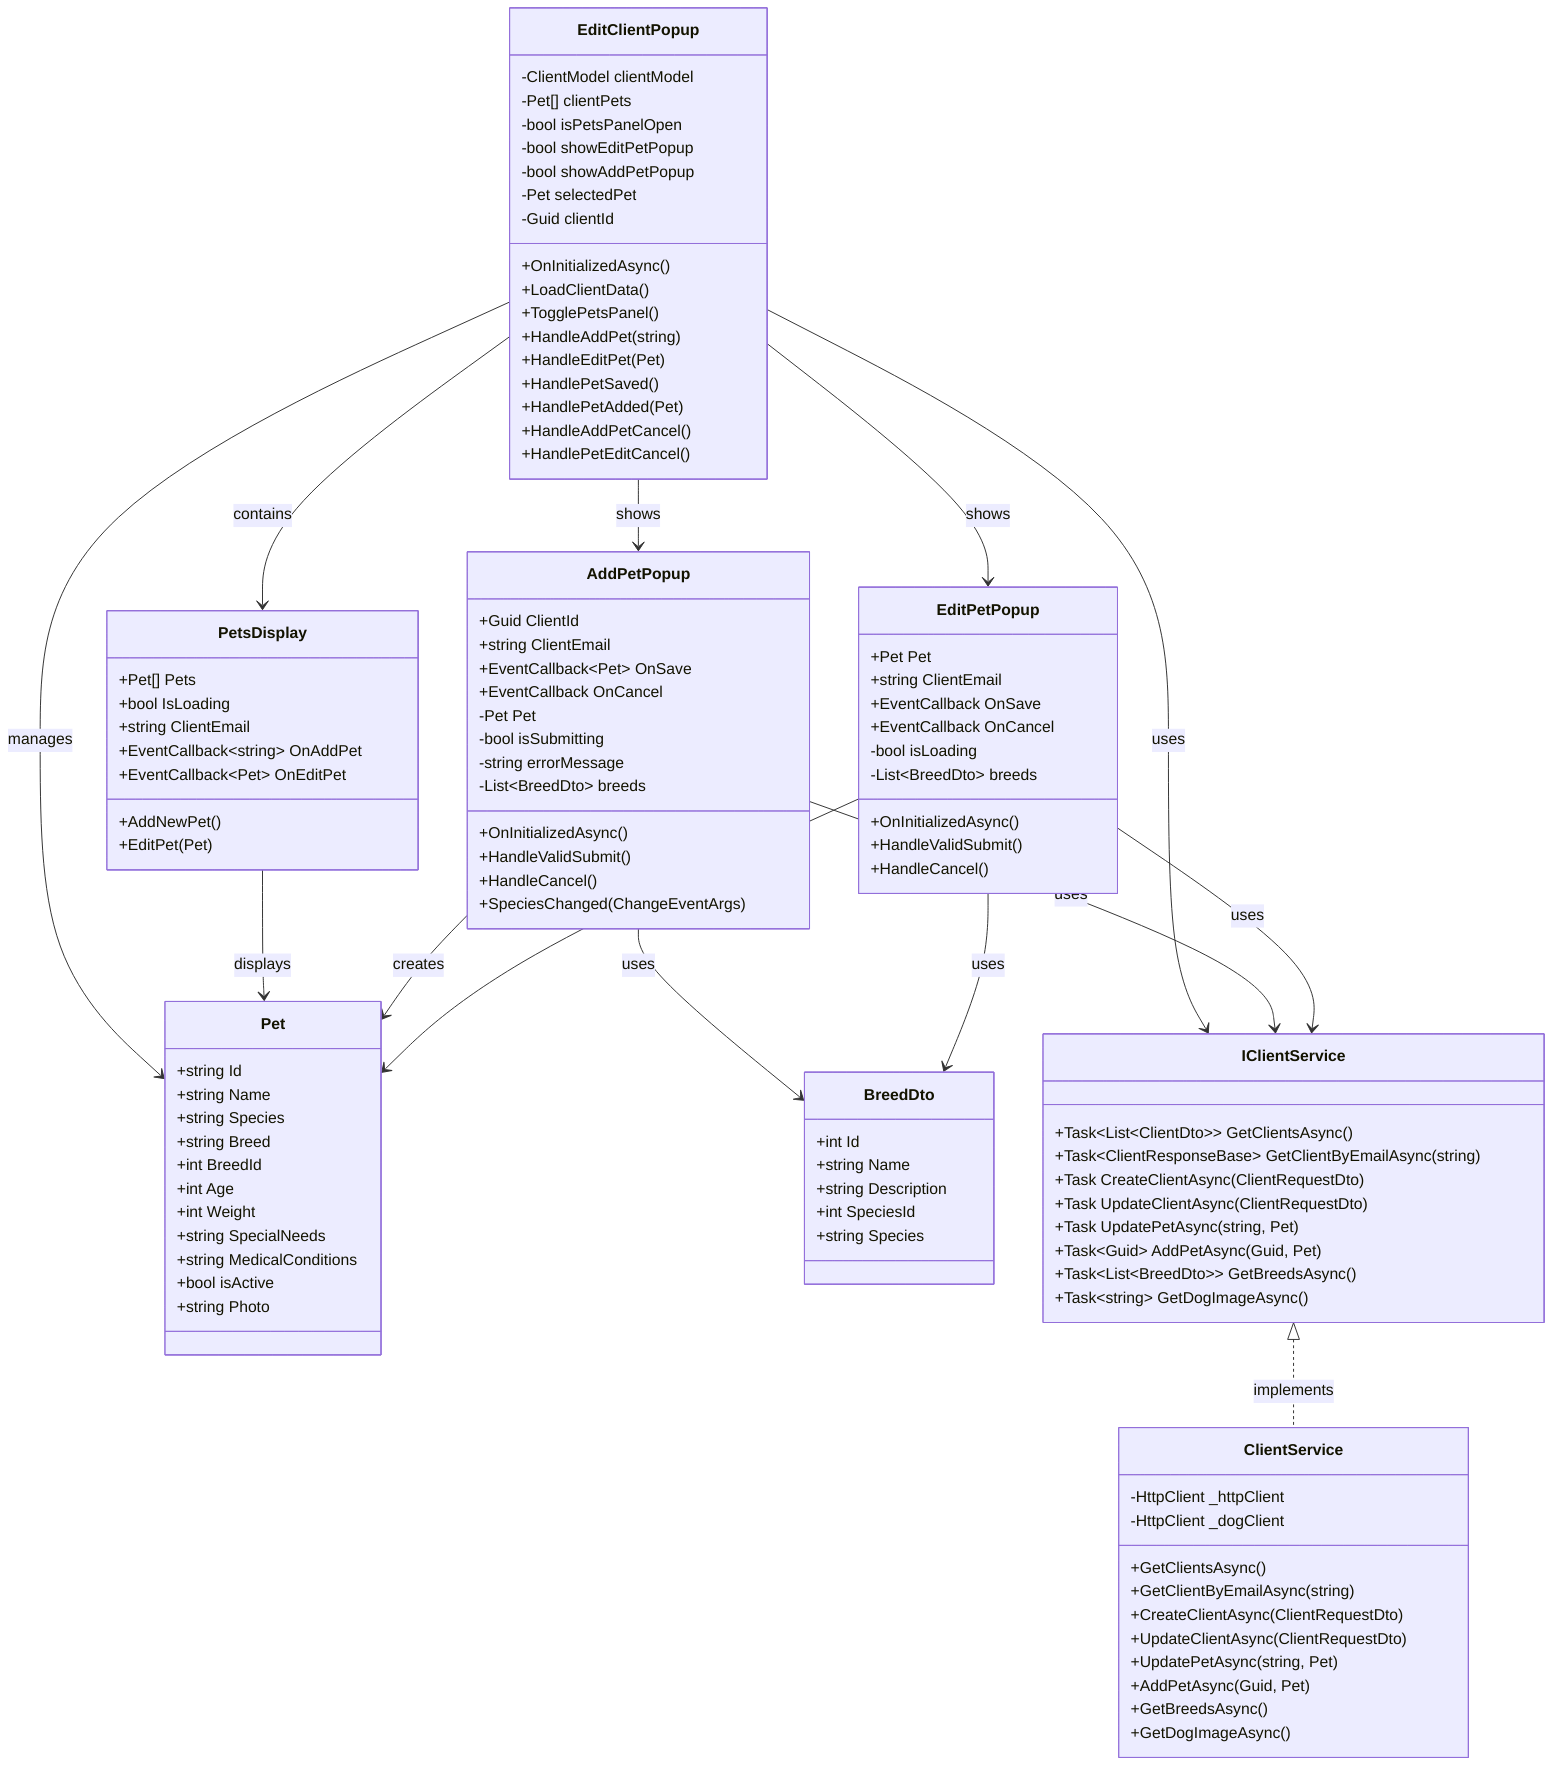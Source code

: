 classDiagram
    class EditClientPopup {
        -ClientModel clientModel
        -Pet[] clientPets
        -bool isPetsPanelOpen
        -bool showEditPetPopup
        -bool showAddPetPopup
        -Pet selectedPet
        -Guid clientId
        +OnInitializedAsync()
        +LoadClientData()
        +TogglePetsPanel()
        +HandleAddPet(string)
        +HandleEditPet(Pet)
        +HandlePetSaved()
        +HandlePetAdded(Pet)
        +HandleAddPetCancel()
        +HandlePetEditCancel()
    }
    
    class PetsDisplay {
        +Pet[] Pets
        +bool IsLoading
        +string ClientEmail
        +EventCallback~string~ OnAddPet
        +EventCallback~Pet~ OnEditPet
        +AddNewPet()
        +EditPet(Pet)
    }
    
    class AddPetPopup {
        +Guid ClientId
        +string ClientEmail
        +EventCallback~Pet~ OnSave
        +EventCallback OnCancel
        -Pet Pet
        -bool isSubmitting
        -string errorMessage
        -List~BreedDto~ breeds
        +OnInitializedAsync()
        +HandleValidSubmit()
        +HandleCancel()
        +SpeciesChanged(ChangeEventArgs)
    }
    
    class EditPetPopup {
        +Pet Pet
        +string ClientEmail
        +EventCallback OnSave
        +EventCallback OnCancel
        -bool isLoading
        -List~BreedDto~ breeds
        +OnInitializedAsync()
        +HandleValidSubmit()
        +HandleCancel()
    }
    
    class Pet {
        +string Id
        +string Name
        +string Species
        +string Breed
        +int BreedId
        +int Age
        +int Weight
        +string SpecialNeeds
        +string MedicalConditions
        +bool isActive
        +string Photo
    }
    
    class BreedDto {
        +int Id
        +string Name
        +string Description
        +int SpeciesId
        +string Species
    }
    
    class IClientService {
        +Task~List~ClientDto~~ GetClientsAsync()
        +Task~ClientResponseBase~ GetClientByEmailAsync(string)
        +Task CreateClientAsync(ClientRequestDto)
        +Task UpdateClientAsync(ClientRequestDto)
        +Task UpdatePetAsync(string, Pet)
        +Task~Guid~ AddPetAsync(Guid, Pet)
        +Task~List~BreedDto~~ GetBreedsAsync()
        +Task~string~ GetDogImageAsync()
    }
    
    class ClientService {
        -HttpClient _httpClient
        -HttpClient _dogClient
        +GetClientsAsync()
        +GetClientByEmailAsync(string)
        +CreateClientAsync(ClientRequestDto)
        +UpdateClientAsync(ClientRequestDto)
        +UpdatePetAsync(string, Pet)
        +AddPetAsync(Guid, Pet)
        +GetBreedsAsync()
        +GetDogImageAsync()
    }
    
    EditClientPopup --> PetsDisplay : contains
    EditClientPopup --> AddPetPopup : shows
    EditClientPopup --> EditPetPopup : shows
    EditClientPopup --> Pet : manages
    
    PetsDisplay --> Pet : displays
    
    AddPetPopup --> Pet : creates
    AddPetPopup --> BreedDto : uses
    
    EditPetPopup --> Pet : updates
    EditPetPopup --> BreedDto : uses
    
    EditClientPopup --> IClientService : uses
    AddPetPopup --> IClientService : uses
    EditPetPopup --> IClientService : uses
    
    IClientService <|.. ClientService : implements